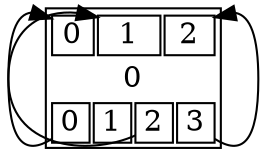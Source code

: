 digraph {
0 [shape=plain label=<<table border="1"><tr><td port="in0" align="text" colspan="4" cellpadding="1" >0</td><td port="in1" align="text" colspan="4" cellpadding="1" >1</td><td port="in2" align="text" colspan="4" cellpadding="1" >2</td></tr><tr><td align="text" border="0" colspan="12">0</td></tr><tr><td port="out0" align="text" colspan="3" cellpadding="1" >0</td><td port="out1" align="text" colspan="3" cellpadding="1" >1</td><td port="out2" align="text" colspan="3" cellpadding="1" >2</td><td port="out3" align="text" colspan="3" cellpadding="1" >3</td></tr></table>>]
0:out0 -> 0:in1 [style=""]
0:out2 -> 0:in0 [style=""]
0:out3 -> 0:in2 [style=""]
}
